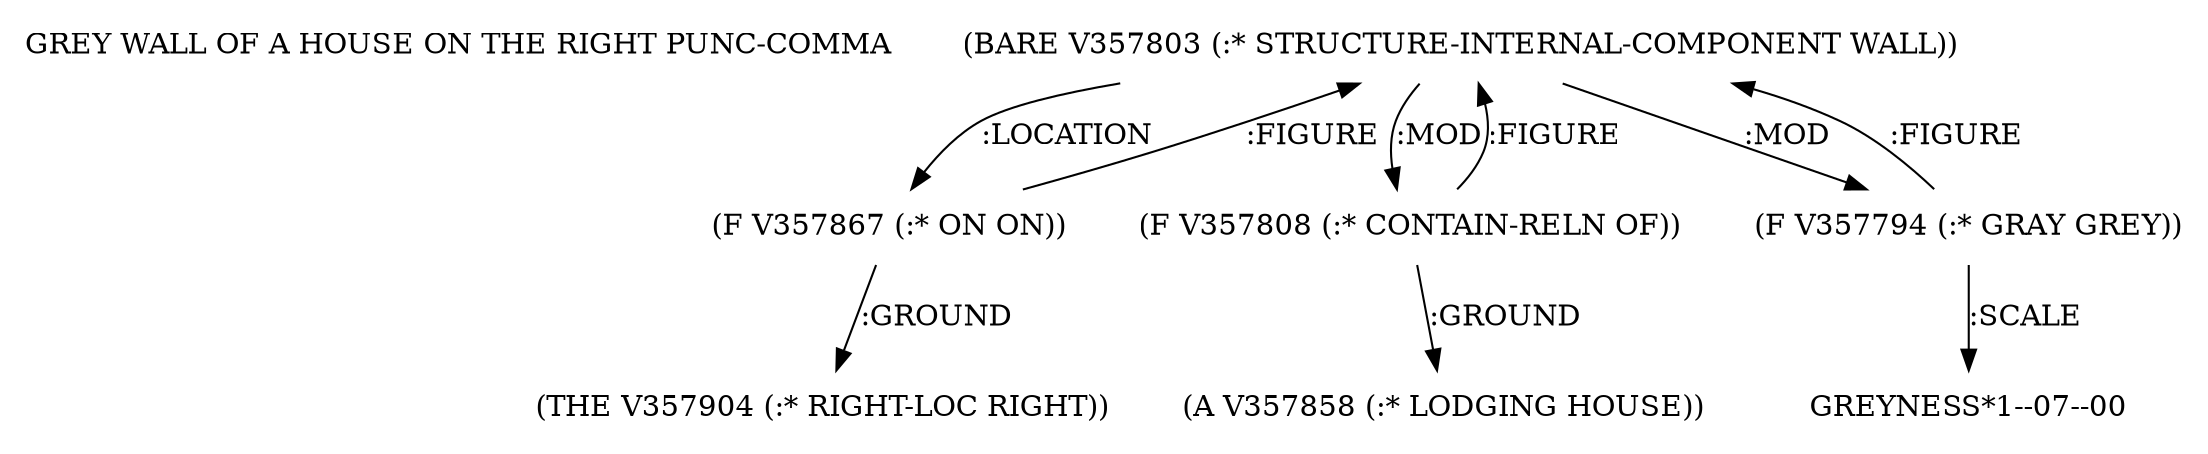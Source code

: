 digraph Terms {
  node [shape=none]
  "GREY WALL OF A HOUSE ON THE RIGHT PUNC-COMMA"
  "V357803" [label="(BARE V357803 (:* STRUCTURE-INTERNAL-COMPONENT WALL))"]
  "V357803" -> "V357867" [label=":LOCATION"]
  "V357803" -> "V357808" [label=":MOD"]
  "V357803" -> "V357794" [label=":MOD"]
  "V357794" [label="(F V357794 (:* GRAY GREY))"]
  "V357794" -> "V357803" [label=":FIGURE"]
  "V357794" -> "NT358645" [label=":SCALE"]
  "NT358645" [label="GREYNESS*1--07--00"]
  "V357808" [label="(F V357808 (:* CONTAIN-RELN OF))"]
  "V357808" -> "V357858" [label=":GROUND"]
  "V357808" -> "V357803" [label=":FIGURE"]
  "V357858" [label="(A V357858 (:* LODGING HOUSE))"]
  "V357867" [label="(F V357867 (:* ON ON))"]
  "V357867" -> "V357904" [label=":GROUND"]
  "V357867" -> "V357803" [label=":FIGURE"]
  "V357904" [label="(THE V357904 (:* RIGHT-LOC RIGHT))"]
}
